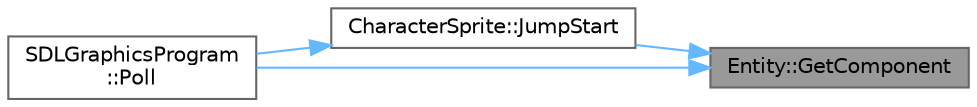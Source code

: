 digraph "Entity::GetComponent"
{
 // LATEX_PDF_SIZE
  bgcolor="transparent";
  edge [fontname=Helvetica,fontsize=10,labelfontname=Helvetica,labelfontsize=10];
  node [fontname=Helvetica,fontsize=10,shape=box,height=0.2,width=0.4];
  rankdir="RL";
  Node1 [id="Node000001",label="Entity::GetComponent",height=0.2,width=0.4,color="gray40", fillcolor="grey60", style="filled", fontcolor="black",tooltip="Gets a component of a specific type attached to the entity."];
  Node1 -> Node2 [id="edge4_Node000001_Node000002",dir="back",color="steelblue1",style="solid",tooltip=" "];
  Node2 [id="Node000002",label="CharacterSprite::JumpStart",height=0.2,width=0.4,color="grey40", fillcolor="white", style="filled",URL="$struct_character_sprite.html#a5afcd3563393c317fad16c3672303a05",tooltip="Initiates a jump for the character sprite."];
  Node2 -> Node3 [id="edge5_Node000002_Node000003",dir="back",color="steelblue1",style="solid",tooltip=" "];
  Node3 [id="Node000003",label="SDLGraphicsProgram\l::Poll",height=0.2,width=0.4,color="grey40", fillcolor="white", style="filled",URL="$class_s_d_l_graphics_program.html#a5b78e5686035e0f3c66d0a09876651b4",tooltip="Polls events."];
  Node1 -> Node3 [id="edge6_Node000001_Node000003",dir="back",color="steelblue1",style="solid",tooltip=" "];
}
